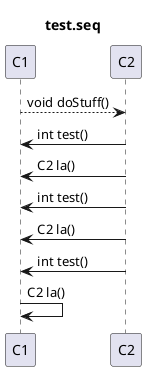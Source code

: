 @startuml

title test.seq

participant	C1
participant C2
C1 --> C2 : void doStuff()
C2 -> C1 : int test()
C2 -> C1 : C2 la()
C2 -> C1 : int test()
C2 -> C1: C2 la()
C2-> C1: int test()
C1 -> C1: C2 la()
@enduml
